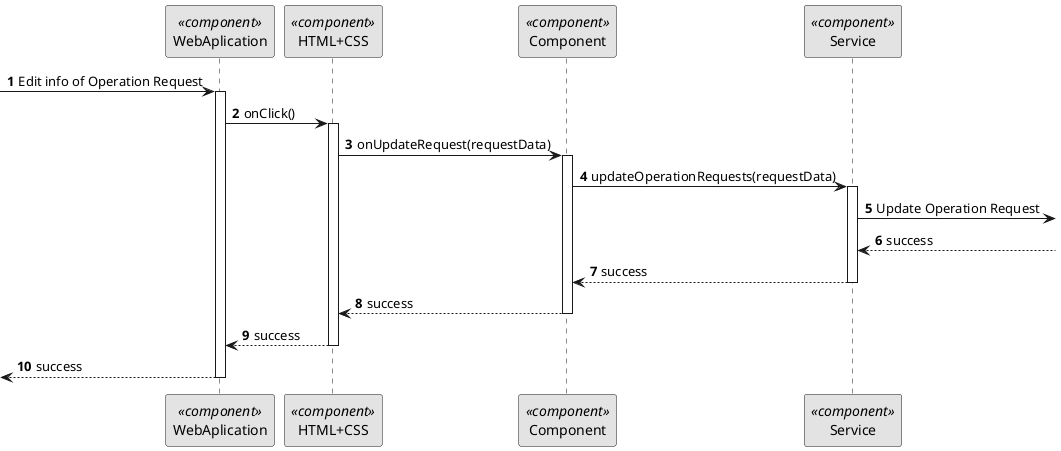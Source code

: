 @startuml 5.1.4
skinparam monochrome true
skinparam packageStyle rectangle
skinparam shadowing false

autonumber

participant "WebAplication" as FE <<component>>
participant "HTML+CSS" as HT <<component>>
participant "Component" as CM <<component>>
participant "Service" as SERV <<component>>



-> FE : Edit info of Operation Request
activate FE

 FE -> HT : onClick()
 activate HT

 HT -> CM : onUpdateRequest(requestData)
activate CM
CM -> SERV : updateOperationRequests(requestData)
activate SERV
SERV ->: Update Operation Request


SERV <-- : success

SERV --> CM : success

deactivate SERV
CM --> HT: success

deactivate CM

HT --> FE : success
deactivate HT

<-- FE : success


deactivate FE




@enduml